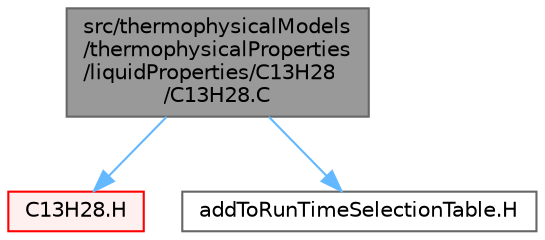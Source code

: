 digraph "src/thermophysicalModels/thermophysicalProperties/liquidProperties/C13H28/C13H28.C"
{
 // LATEX_PDF_SIZE
  bgcolor="transparent";
  edge [fontname=Helvetica,fontsize=10,labelfontname=Helvetica,labelfontsize=10];
  node [fontname=Helvetica,fontsize=10,shape=box,height=0.2,width=0.4];
  Node1 [id="Node000001",label="src/thermophysicalModels\l/thermophysicalProperties\l/liquidProperties/C13H28\l/C13H28.C",height=0.2,width=0.4,color="gray40", fillcolor="grey60", style="filled", fontcolor="black",tooltip=" "];
  Node1 -> Node2 [id="edge1_Node000001_Node000002",color="steelblue1",style="solid",tooltip=" "];
  Node2 [id="Node000002",label="C13H28.H",height=0.2,width=0.4,color="red", fillcolor="#FFF0F0", style="filled",URL="$C13H28_8H.html",tooltip=" "];
  Node1 -> Node154 [id="edge2_Node000001_Node000154",color="steelblue1",style="solid",tooltip=" "];
  Node154 [id="Node000154",label="addToRunTimeSelectionTable.H",height=0.2,width=0.4,color="grey40", fillcolor="white", style="filled",URL="$addToRunTimeSelectionTable_8H.html",tooltip="Macros for easy insertion into run-time selection tables."];
}
